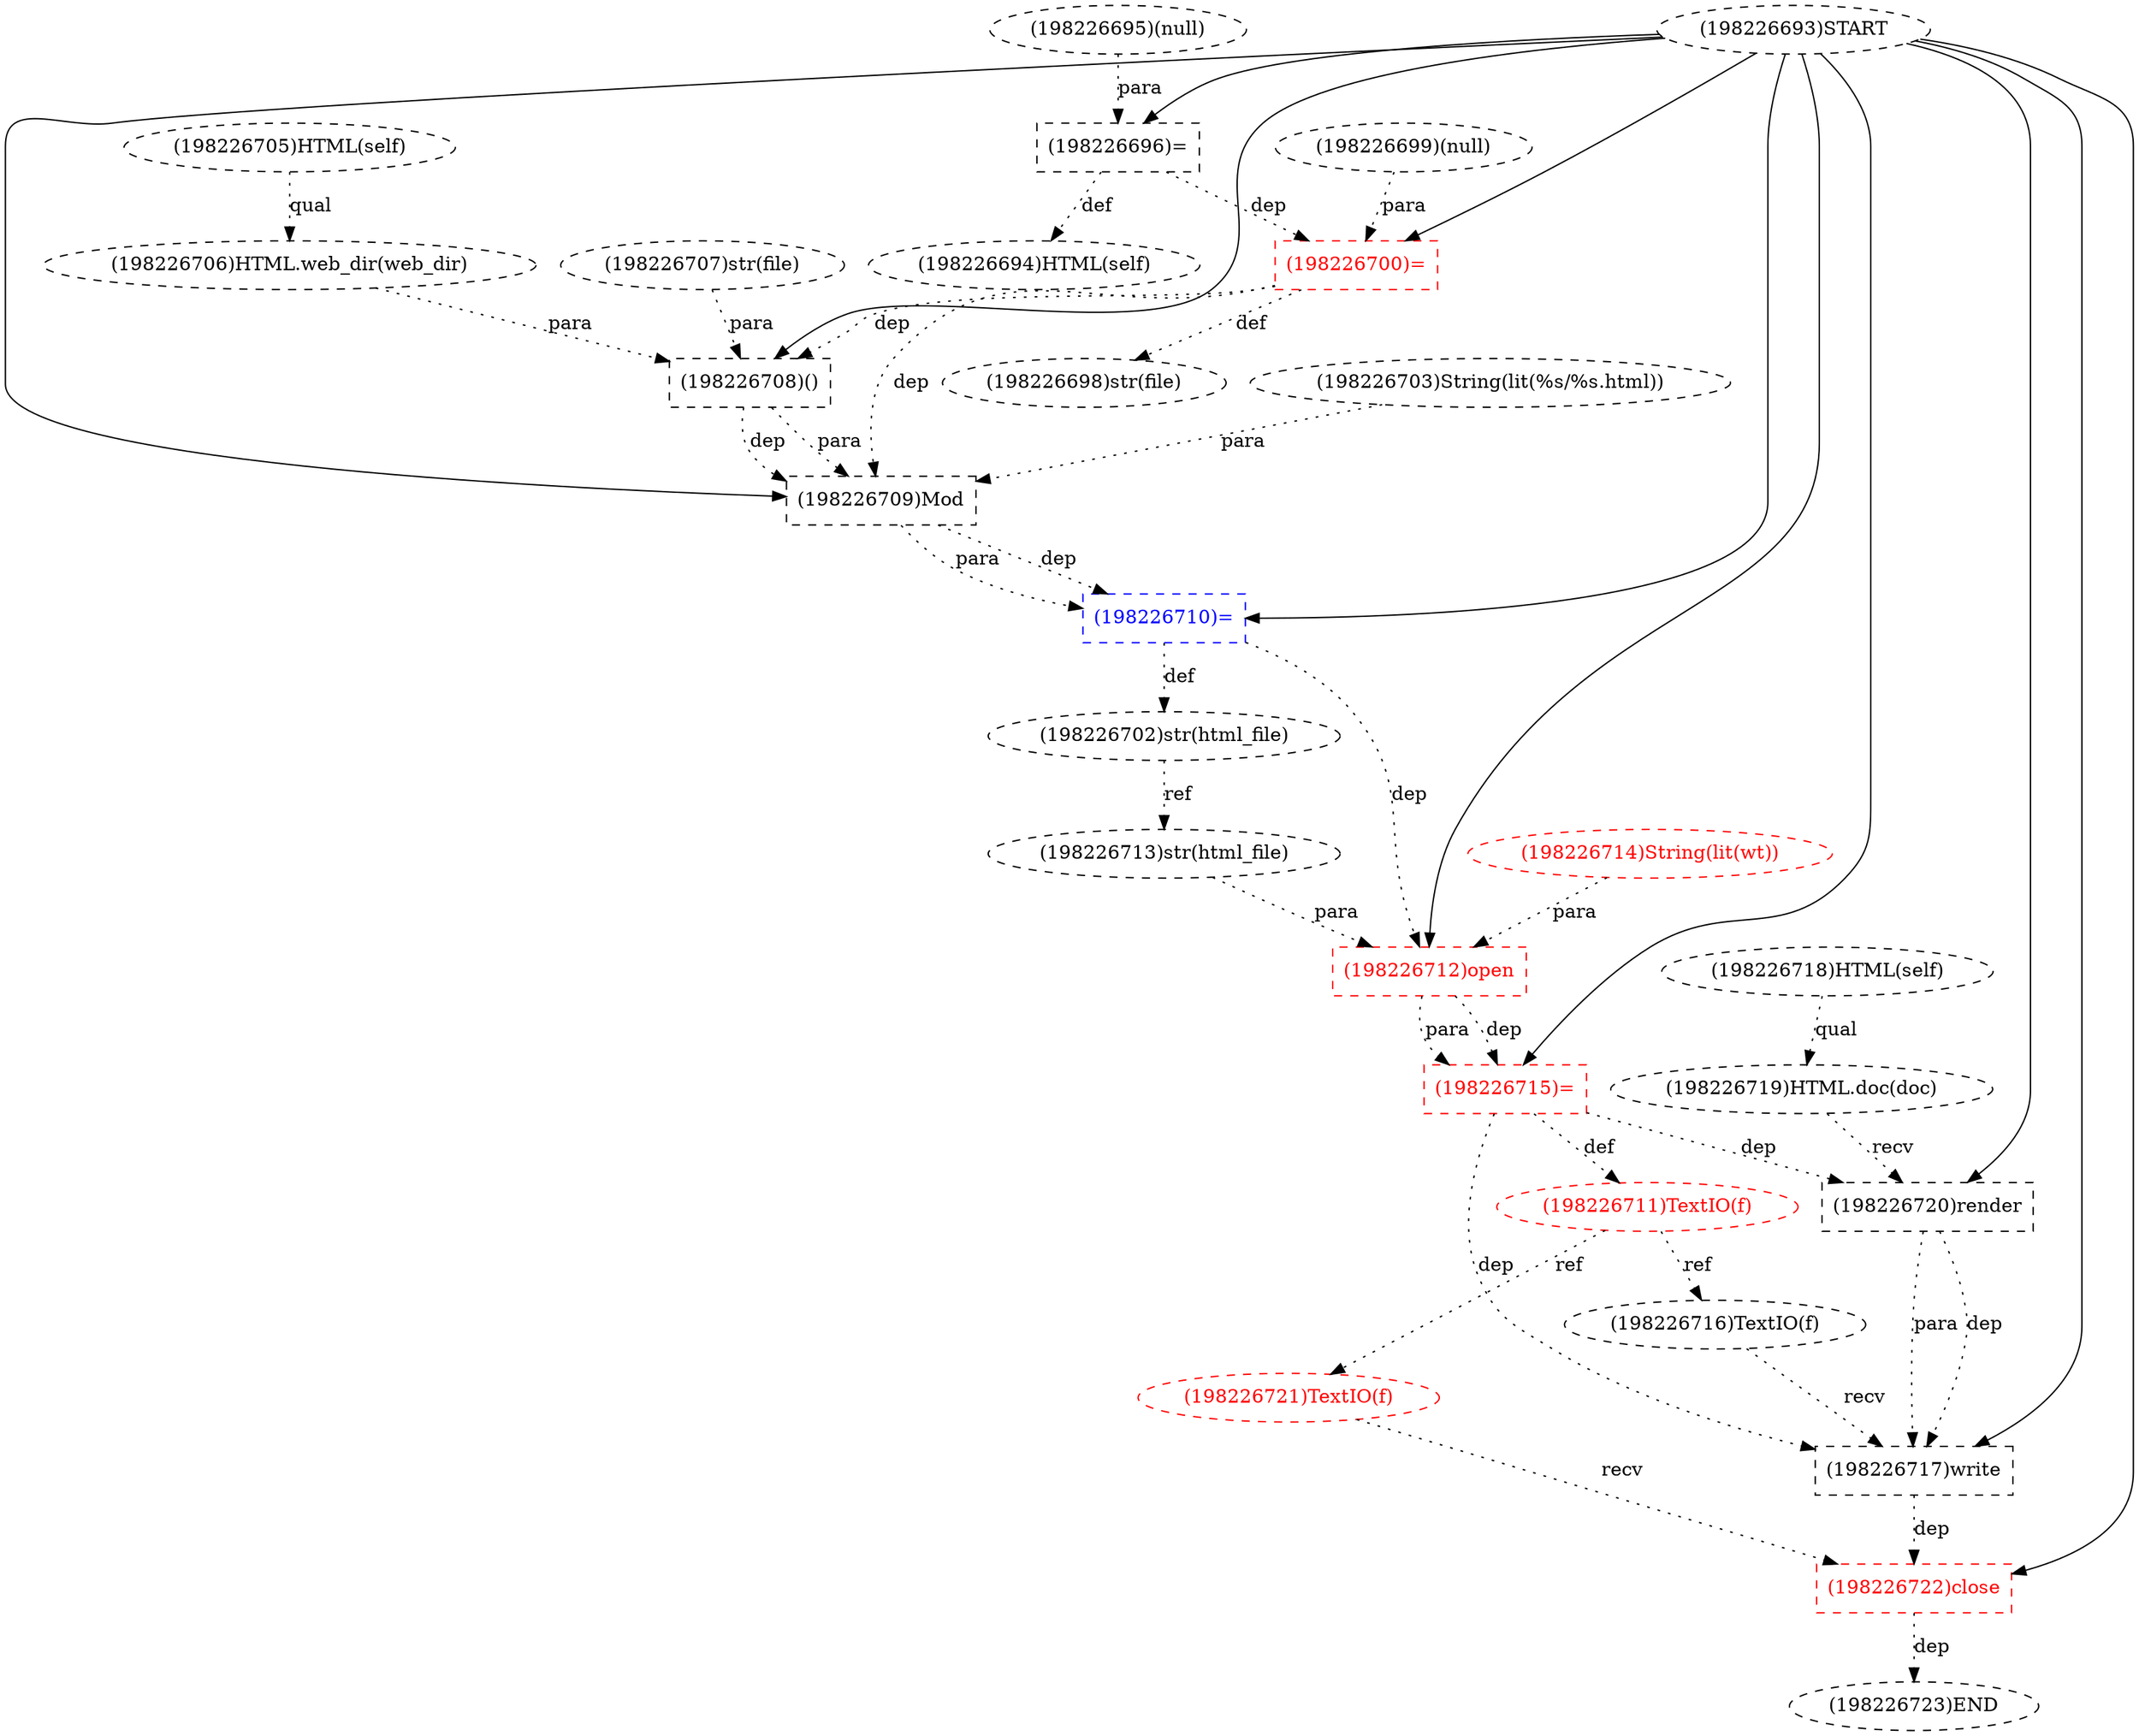 digraph G {
1 [label="(198226695)(null)" shape=ellipse style=dashed]
2 [label="(198226710)=" shape=box style=dashed color=blue fontcolor=blue]
3 [label="(198226705)HTML(self)" shape=ellipse style=dashed]
4 [label="(198226721)TextIO(f)" shape=ellipse style=dashed color=red fontcolor=red]
5 [label="(198226709)Mod" shape=box style=dashed]
6 [label="(198226711)TextIO(f)" shape=ellipse style=dashed color=red fontcolor=red]
7 [label="(198226714)String(lit(wt))" shape=ellipse style=dashed color=red fontcolor=red]
8 [label="(198226702)str(html_file)" shape=ellipse style=dashed]
9 [label="(198226715)=" shape=box style=dashed color=red fontcolor=red]
10 [label="(198226719)HTML.doc(doc)" shape=ellipse style=dashed]
11 [label="(198226708)()" shape=box style=dashed]
12 [label="(198226718)HTML(self)" shape=ellipse style=dashed]
13 [label="(198226713)str(html_file)" shape=ellipse style=dashed]
14 [label="(198226699)(null)" shape=ellipse style=dashed]
15 [label="(198226700)=" shape=box style=dashed color=red fontcolor=red]
16 [label="(198226693)START" style=dashed]
17 [label="(198226696)=" shape=box style=dashed color=black fontcolor=black]
18 [label="(198226716)TextIO(f)" shape=ellipse style=dashed]
19 [label="(198226694)HTML(self)" shape=ellipse style=dashed]
20 [label="(198226717)write" shape=box style=dashed]
21 [label="(198226722)close" shape=box style=dashed color=red fontcolor=red]
22 [label="(198226712)open" shape=box style=dashed color=red fontcolor=red]
23 [label="(198226707)str(file)" shape=ellipse style=dashed]
24 [label="(198226723)END" style=dashed]
25 [label="(198226698)str(file)" shape=ellipse style=dashed]
26 [label="(198226703)String(lit(%s/%s.html))" shape=ellipse style=dashed]
27 [label="(198226720)render" shape=box style=dashed]
28 [label="(198226706)HTML.web_dir(web_dir)" shape=ellipse style=dashed]
16 -> 2 [label="" style=solid];
5 -> 2 [label="dep" style=dotted];
5 -> 2 [label="para" style=dotted];
6 -> 4 [label="ref" style=dotted];
16 -> 5 [label="" style=solid];
26 -> 5 [label="para" style=dotted];
11 -> 5 [label="dep" style=dotted];
11 -> 5 [label="para" style=dotted];
15 -> 5 [label="dep" style=dotted];
9 -> 6 [label="def" style=dotted];
2 -> 8 [label="def" style=dotted];
16 -> 9 [label="" style=solid];
22 -> 9 [label="dep" style=dotted];
22 -> 9 [label="para" style=dotted];
12 -> 10 [label="qual" style=dotted];
16 -> 11 [label="" style=solid];
28 -> 11 [label="para" style=dotted];
23 -> 11 [label="para" style=dotted];
15 -> 11 [label="dep" style=dotted];
8 -> 13 [label="ref" style=dotted];
16 -> 15 [label="" style=solid];
14 -> 15 [label="para" style=dotted];
17 -> 15 [label="dep" style=dotted];
16 -> 17 [label="" style=solid];
1 -> 17 [label="para" style=dotted];
6 -> 18 [label="ref" style=dotted];
17 -> 19 [label="def" style=dotted];
16 -> 20 [label="" style=solid];
18 -> 20 [label="recv" style=dotted];
27 -> 20 [label="dep" style=dotted];
27 -> 20 [label="para" style=dotted];
9 -> 20 [label="dep" style=dotted];
16 -> 21 [label="" style=solid];
4 -> 21 [label="recv" style=dotted];
20 -> 21 [label="dep" style=dotted];
16 -> 22 [label="" style=solid];
13 -> 22 [label="para" style=dotted];
7 -> 22 [label="para" style=dotted];
2 -> 22 [label="dep" style=dotted];
21 -> 24 [label="dep" style=dotted];
15 -> 25 [label="def" style=dotted];
16 -> 27 [label="" style=solid];
10 -> 27 [label="recv" style=dotted];
9 -> 27 [label="dep" style=dotted];
3 -> 28 [label="qual" style=dotted];
}